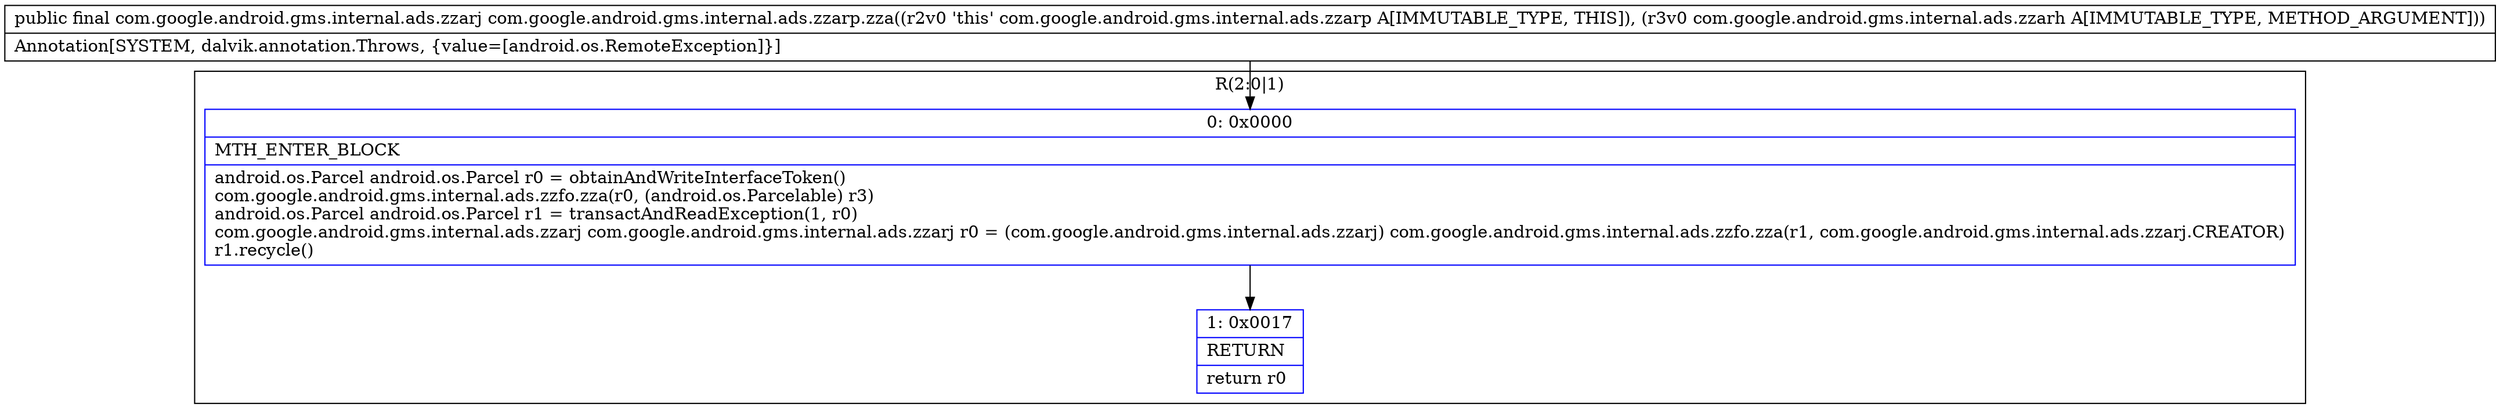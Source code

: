 digraph "CFG forcom.google.android.gms.internal.ads.zzarp.zza(Lcom\/google\/android\/gms\/internal\/ads\/zzarh;)Lcom\/google\/android\/gms\/internal\/ads\/zzarj;" {
subgraph cluster_Region_1115147127 {
label = "R(2:0|1)";
node [shape=record,color=blue];
Node_0 [shape=record,label="{0\:\ 0x0000|MTH_ENTER_BLOCK\l|android.os.Parcel android.os.Parcel r0 = obtainAndWriteInterfaceToken()\lcom.google.android.gms.internal.ads.zzfo.zza(r0, (android.os.Parcelable) r3)\landroid.os.Parcel android.os.Parcel r1 = transactAndReadException(1, r0)\lcom.google.android.gms.internal.ads.zzarj com.google.android.gms.internal.ads.zzarj r0 = (com.google.android.gms.internal.ads.zzarj) com.google.android.gms.internal.ads.zzfo.zza(r1, com.google.android.gms.internal.ads.zzarj.CREATOR)\lr1.recycle()\l}"];
Node_1 [shape=record,label="{1\:\ 0x0017|RETURN\l|return r0\l}"];
}
MethodNode[shape=record,label="{public final com.google.android.gms.internal.ads.zzarj com.google.android.gms.internal.ads.zzarp.zza((r2v0 'this' com.google.android.gms.internal.ads.zzarp A[IMMUTABLE_TYPE, THIS]), (r3v0 com.google.android.gms.internal.ads.zzarh A[IMMUTABLE_TYPE, METHOD_ARGUMENT]))  | Annotation[SYSTEM, dalvik.annotation.Throws, \{value=[android.os.RemoteException]\}]\l}"];
MethodNode -> Node_0;
Node_0 -> Node_1;
}

